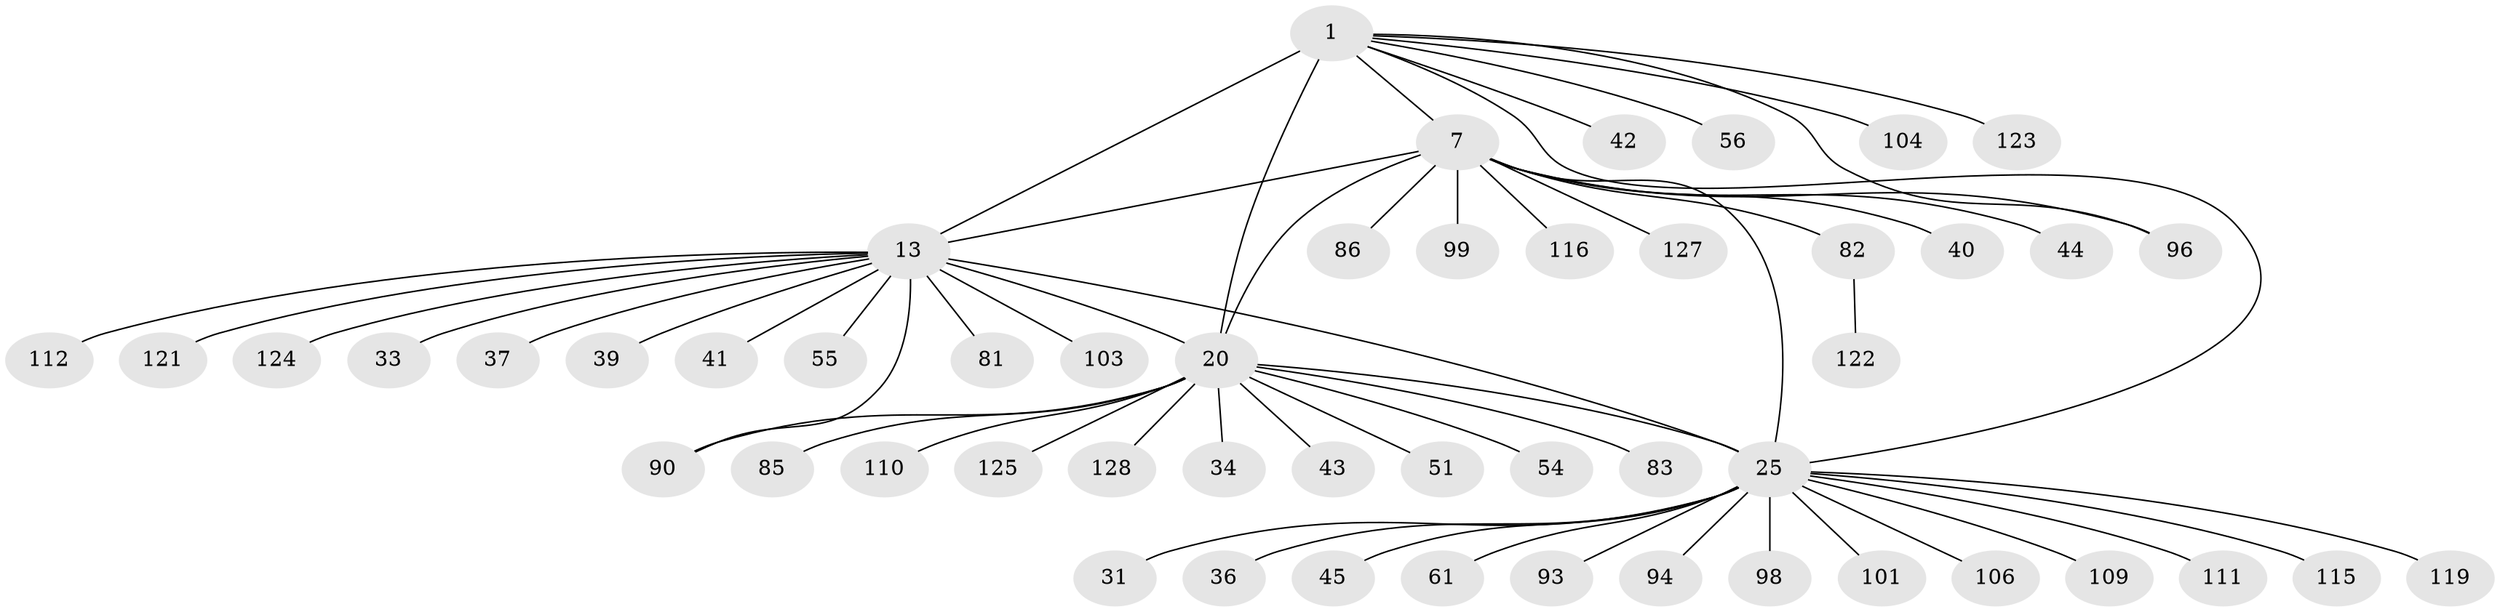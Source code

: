 // original degree distribution, {5: 0.015625, 8: 0.0546875, 7: 0.03125, 10: 0.03125, 15: 0.0078125, 6: 0.03125, 9: 0.03125, 12: 0.015625, 11: 0.0078125, 14: 0.0078125, 1: 0.6015625, 4: 0.0078125, 2: 0.1328125, 3: 0.0234375}
// Generated by graph-tools (version 1.1) at 2025/19/03/04/25 18:19:38]
// undirected, 51 vertices, 58 edges
graph export_dot {
graph [start="1"]
  node [color=gray90,style=filled];
  1 [super="+3+4+2+5"];
  7 [super="+12+11+8+46+9"];
  13 [super="+17+105+14"];
  20 [super="+24+21+107+52+77+23"];
  25 [super="+26+92+27"];
  31;
  33 [super="+97"];
  34;
  36;
  37 [super="+71"];
  39;
  40;
  41;
  42;
  43;
  44 [super="+108"];
  45;
  51 [super="+53"];
  54;
  55;
  56;
  61;
  81;
  82;
  83;
  85;
  86;
  90;
  93;
  94;
  96;
  98;
  99;
  101;
  103;
  104;
  106;
  109;
  110;
  111;
  112;
  115;
  116;
  119;
  121;
  122;
  123;
  124;
  125;
  127;
  128;
  1 -- 104;
  1 -- 96;
  1 -- 7 [weight=3];
  1 -- 42;
  1 -- 20 [weight=6];
  1 -- 56;
  1 -- 123;
  1 -- 13 [weight=3];
  1 -- 25;
  7 -- 40;
  7 -- 99;
  7 -- 116;
  7 -- 86;
  7 -- 13;
  7 -- 96;
  7 -- 82;
  7 -- 20;
  7 -- 25;
  7 -- 44;
  7 -- 127;
  13 -- 39;
  13 -- 103;
  13 -- 41;
  13 -- 25;
  13 -- 33;
  13 -- 37;
  13 -- 112;
  13 -- 81;
  13 -- 20;
  13 -- 55;
  13 -- 121;
  13 -- 90;
  13 -- 124;
  20 -- 34;
  20 -- 110;
  20 -- 85;
  20 -- 54;
  20 -- 90;
  20 -- 125;
  20 -- 128;
  20 -- 51;
  20 -- 25;
  20 -- 43;
  20 -- 83;
  25 -- 36;
  25 -- 61;
  25 -- 98;
  25 -- 101;
  25 -- 106;
  25 -- 45;
  25 -- 109;
  25 -- 111;
  25 -- 115;
  25 -- 119;
  25 -- 93;
  25 -- 94;
  25 -- 31;
  82 -- 122;
}
